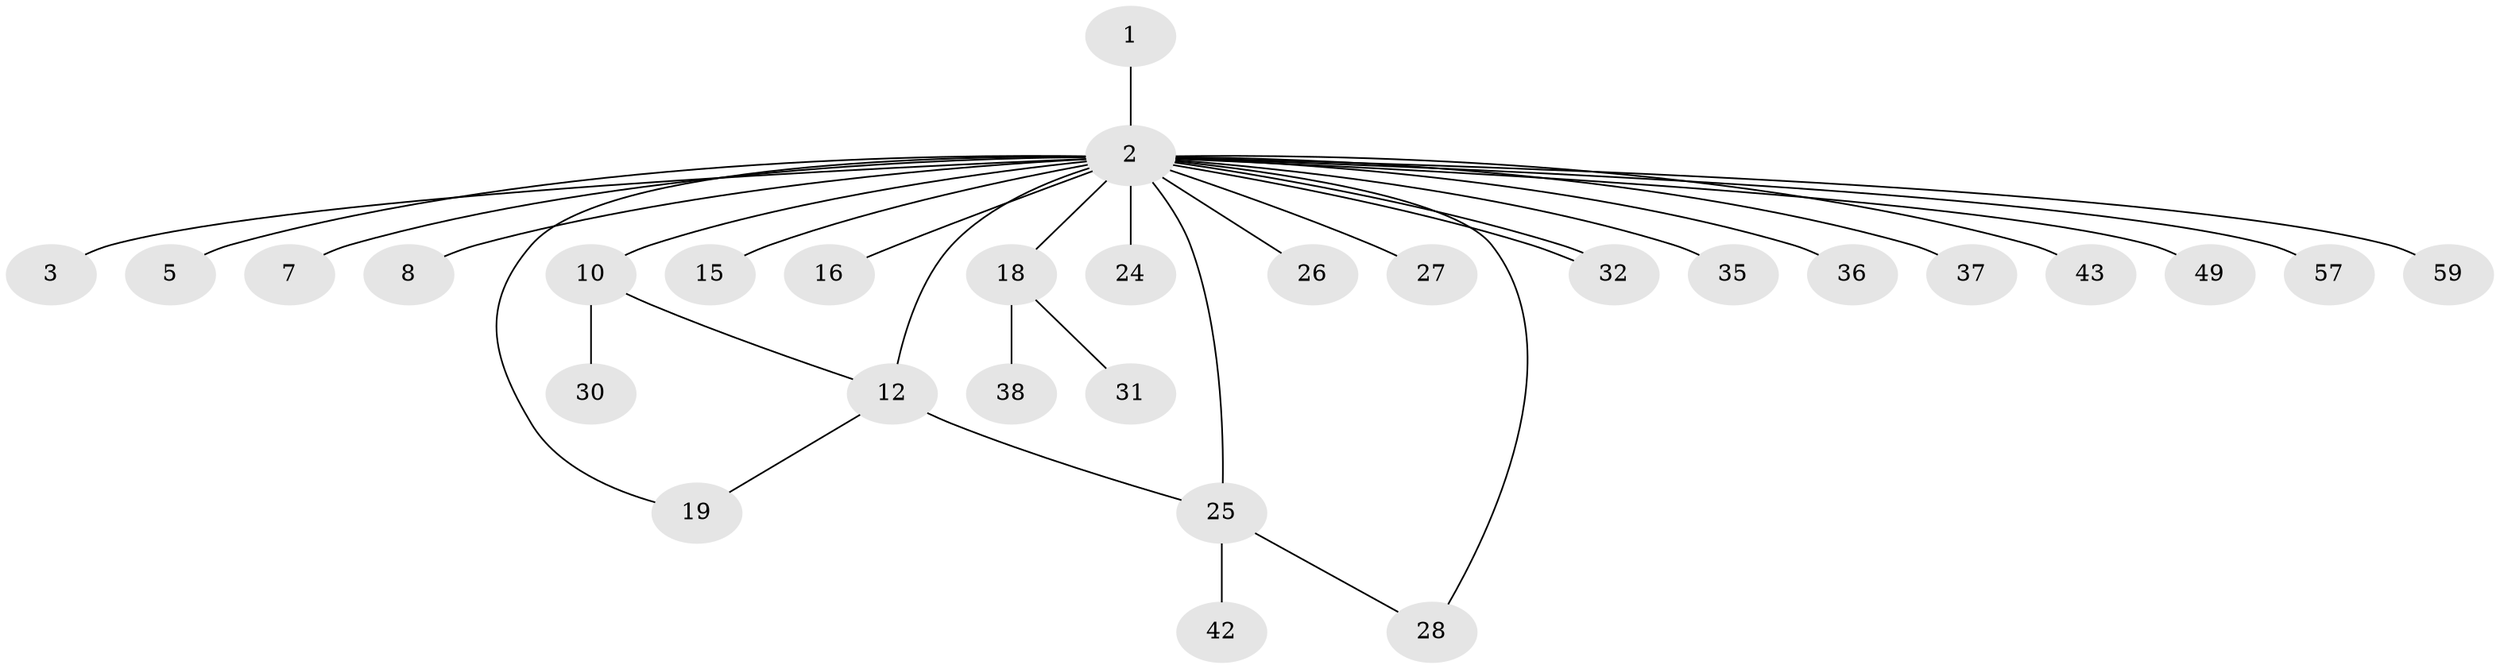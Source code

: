 // original degree distribution, {1: 0.6101694915254238, 37: 0.01694915254237288, 3: 0.05084745762711865, 2: 0.1864406779661017, 5: 0.06779661016949153, 4: 0.06779661016949153}
// Generated by graph-tools (version 1.1) at 2025/14/03/09/25 04:14:21]
// undirected, 29 vertices, 33 edges
graph export_dot {
graph [start="1"]
  node [color=gray90,style=filled];
  1;
  2 [super="+13+9+22+4+17+40+41+21+6+58"];
  3;
  5;
  7;
  8 [super="+20+34"];
  10 [super="+14+56"];
  12 [super="+53+51+44"];
  15 [super="+29"];
  16;
  18 [super="+50+48"];
  19 [super="+45"];
  24 [super="+33"];
  25 [super="+52+39"];
  26;
  27;
  28 [super="+55+46"];
  30;
  31;
  32;
  35;
  36;
  37 [super="+47"];
  38;
  42;
  43;
  49;
  57;
  59;
  1 -- 2;
  2 -- 3;
  2 -- 5;
  2 -- 7;
  2 -- 8 [weight=3];
  2 -- 10;
  2 -- 12 [weight=3];
  2 -- 19;
  2 -- 24 [weight=2];
  2 -- 25;
  2 -- 26;
  2 -- 27;
  2 -- 28;
  2 -- 32;
  2 -- 32;
  2 -- 35;
  2 -- 36;
  2 -- 37;
  2 -- 43;
  2 -- 49;
  2 -- 57;
  2 -- 59;
  2 -- 16;
  2 -- 18;
  2 -- 15;
  10 -- 30;
  10 -- 12;
  12 -- 19;
  12 -- 25;
  18 -- 31;
  18 -- 38;
  25 -- 42;
  25 -- 28;
}
